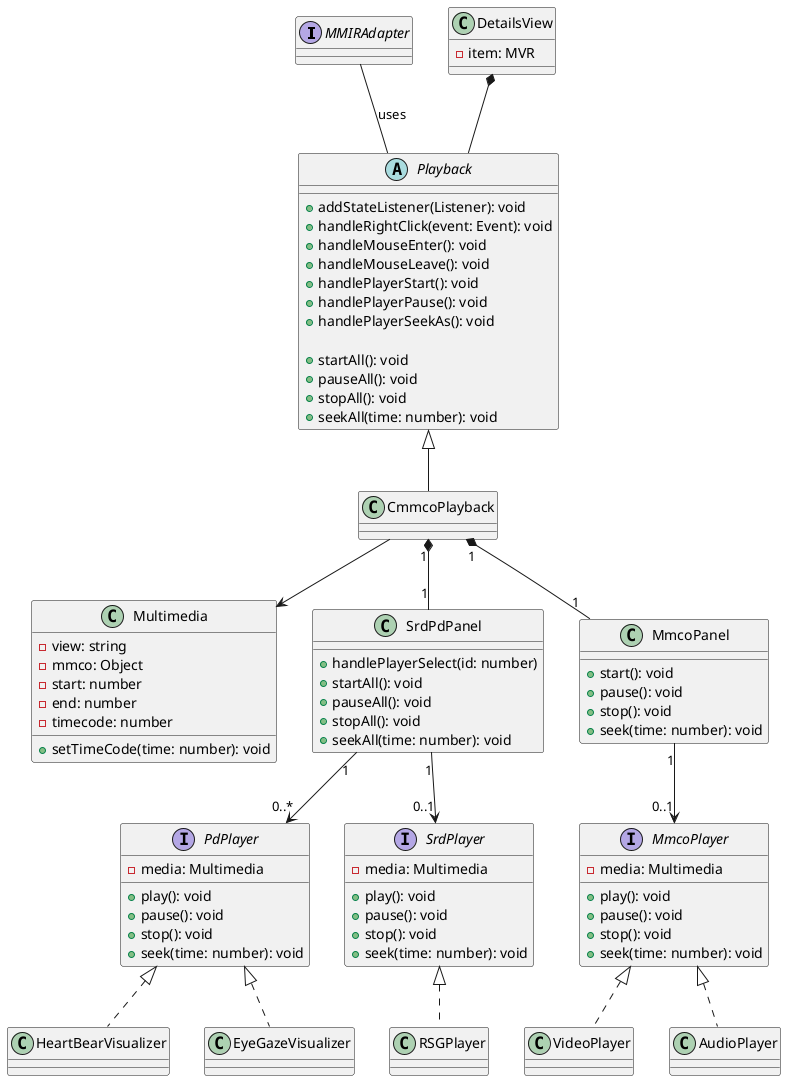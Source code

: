 @startuml
top to bottom direction

interface MMIRAdapter {
}
abstract Playback {
  + addStateListener(Listener): void
  + handleRightClick(event: Event): void
  + handleMouseEnter(): void
  + handleMouseLeave(): void
  + handlePlayerStart(): void
  + handlePlayerPause(): void
  + handlePlayerSeekAs(): void

  ' --- Synchronized Playback Methods ---
  + startAll(): void
  + pauseAll(): void
  + stopAll(): void
  + seekAll(time: number): void
}

class CmmcoPlayback {

}

Playback <|-- CmmcoPlayback

class Multimedia {
  - view: string
  - mmco: Object
  - start: number
  - end: number
  - timecode: number
  + setTimeCode(time: number): void
}

interface PdPlayer {
  - media: Multimedia
  + play(): void
  + pause(): void
  + stop(): void
  + seek(time: number): void
}

interface SrdPlayer {
  - media: Multimedia
  + play(): void
  + pause(): void
  + stop(): void
  + seek(time: number): void
}

interface MmcoPlayer {
  - media: Multimedia
  + play(): void
  + pause(): void
  + stop(): void
  + seek(time: number): void
}
MMIRAdapter -- Playback : uses

CmmcoPlayback --> Multimedia
SrdPdPanel "1" --> "0..*" PdPlayer
SrdPdPanel "1" --> "0..1" SrdPlayer
MmcoPanel "1" --> "0..1" MmcoPlayer





class DetailsView {
    - item: MVR
}

together {
  class MmcoPanel {
  + start(): void
  + pause(): void
  + stop(): void
  + seek(time: number): void
  }

  class SrdPdPanel {
    + handlePlayerSelect(id: number)
    + startAll(): void
    + pauseAll(): void
    + stopAll(): void
    + seekAll(time: number): void  
  }

  class RSGPlayer {
  }

  class HeartBearVisualizer {
  }

  class EyeGazeVisualizer {
  }

  SrdPlayer <|.. RSGPlayer
  PdPlayer <|.. HeartBearVisualizer
  PdPlayer <|.. EyeGazeVisualizer
  MmcoPlayer <|.. VideoPlayer
  MmcoPlayer <|.. AudioPlayer

  CmmcoPlayback "1" *-- "1" MmcoPanel
  CmmcoPlayback "1" *-- "1" SrdPdPanel

  class VideoPlayer {
  }
  class AudioPlayer {
  }
}

DetailsView *-- Playback

@enduml